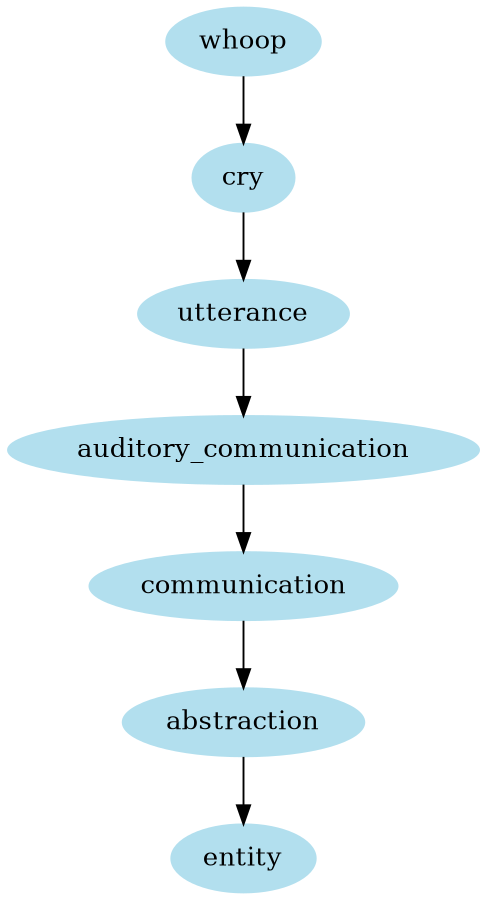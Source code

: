 digraph unix {
	node [color=lightblue2 style=filled]
	size="6,6"
	whoop -> cry
	cry -> utterance
	utterance -> auditory_communication
	auditory_communication -> communication
	communication -> abstraction
	abstraction -> entity
}
